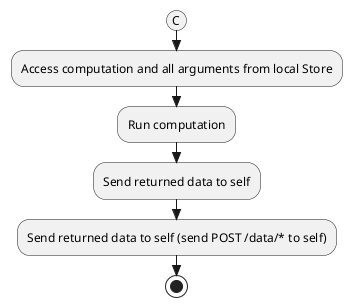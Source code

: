 @startuml
skinparam monochrome true
skinparam shadowing false
skinparam style strictuml

(C)
:Access computation and all arguments from local Store;
:Run computation;
:Send returned data to self;
:Send returned data to self (send POST /data/* to self);
stop

@enduml
